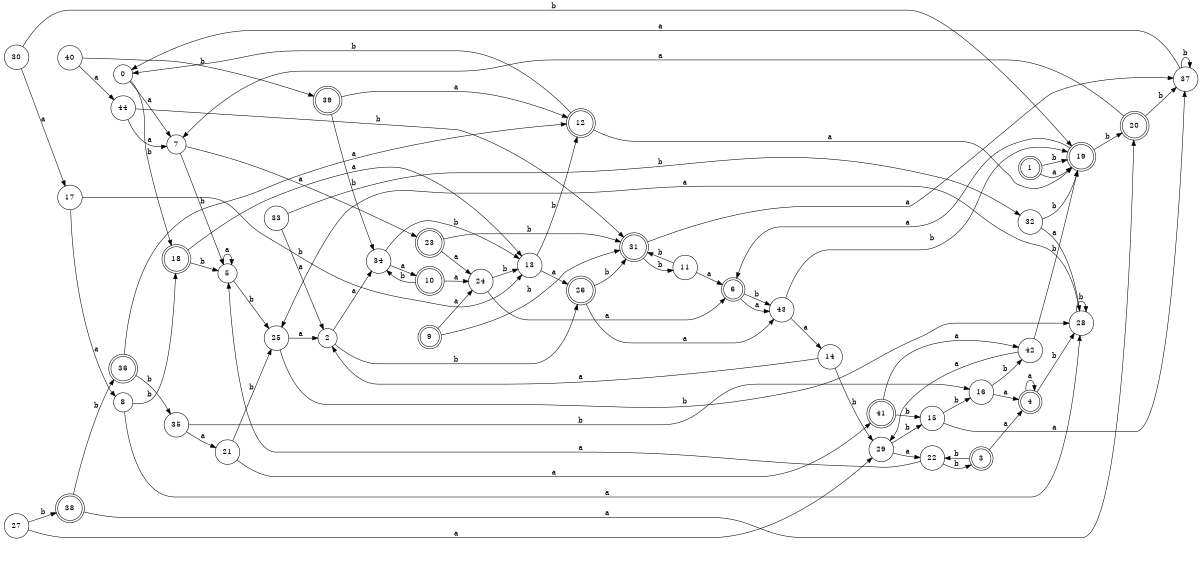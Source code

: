 digraph n36_5 {
__start0 [label="" shape="none"];

rankdir=LR;
size="8,5";

s0 [style="filled", color="black", fillcolor="white" shape="circle", label="0"];
s1 [style="rounded,filled", color="black", fillcolor="white" shape="doublecircle", label="1"];
s2 [style="filled", color="black", fillcolor="white" shape="circle", label="2"];
s3 [style="rounded,filled", color="black", fillcolor="white" shape="doublecircle", label="3"];
s4 [style="rounded,filled", color="black", fillcolor="white" shape="doublecircle", label="4"];
s5 [style="filled", color="black", fillcolor="white" shape="circle", label="5"];
s6 [style="rounded,filled", color="black", fillcolor="white" shape="doublecircle", label="6"];
s7 [style="filled", color="black", fillcolor="white" shape="circle", label="7"];
s8 [style="filled", color="black", fillcolor="white" shape="circle", label="8"];
s9 [style="rounded,filled", color="black", fillcolor="white" shape="doublecircle", label="9"];
s10 [style="rounded,filled", color="black", fillcolor="white" shape="doublecircle", label="10"];
s11 [style="filled", color="black", fillcolor="white" shape="circle", label="11"];
s12 [style="rounded,filled", color="black", fillcolor="white" shape="doublecircle", label="12"];
s13 [style="filled", color="black", fillcolor="white" shape="circle", label="13"];
s14 [style="filled", color="black", fillcolor="white" shape="circle", label="14"];
s15 [style="filled", color="black", fillcolor="white" shape="circle", label="15"];
s16 [style="filled", color="black", fillcolor="white" shape="circle", label="16"];
s17 [style="filled", color="black", fillcolor="white" shape="circle", label="17"];
s18 [style="rounded,filled", color="black", fillcolor="white" shape="doublecircle", label="18"];
s19 [style="rounded,filled", color="black", fillcolor="white" shape="doublecircle", label="19"];
s20 [style="rounded,filled", color="black", fillcolor="white" shape="doublecircle", label="20"];
s21 [style="filled", color="black", fillcolor="white" shape="circle", label="21"];
s22 [style="filled", color="black", fillcolor="white" shape="circle", label="22"];
s23 [style="rounded,filled", color="black", fillcolor="white" shape="doublecircle", label="23"];
s24 [style="filled", color="black", fillcolor="white" shape="circle", label="24"];
s25 [style="filled", color="black", fillcolor="white" shape="circle", label="25"];
s26 [style="rounded,filled", color="black", fillcolor="white" shape="doublecircle", label="26"];
s27 [style="filled", color="black", fillcolor="white" shape="circle", label="27"];
s28 [style="filled", color="black", fillcolor="white" shape="circle", label="28"];
s29 [style="filled", color="black", fillcolor="white" shape="circle", label="29"];
s30 [style="filled", color="black", fillcolor="white" shape="circle", label="30"];
s31 [style="rounded,filled", color="black", fillcolor="white" shape="doublecircle", label="31"];
s32 [style="filled", color="black", fillcolor="white" shape="circle", label="32"];
s33 [style="filled", color="black", fillcolor="white" shape="circle", label="33"];
s34 [style="filled", color="black", fillcolor="white" shape="circle", label="34"];
s35 [style="filled", color="black", fillcolor="white" shape="circle", label="35"];
s36 [style="rounded,filled", color="black", fillcolor="white" shape="doublecircle", label="36"];
s37 [style="filled", color="black", fillcolor="white" shape="circle", label="37"];
s38 [style="rounded,filled", color="black", fillcolor="white" shape="doublecircle", label="38"];
s39 [style="rounded,filled", color="black", fillcolor="white" shape="doublecircle", label="39"];
s40 [style="filled", color="black", fillcolor="white" shape="circle", label="40"];
s41 [style="rounded,filled", color="black", fillcolor="white" shape="doublecircle", label="41"];
s42 [style="filled", color="black", fillcolor="white" shape="circle", label="42"];
s43 [style="filled", color="black", fillcolor="white" shape="circle", label="43"];
s44 [style="filled", color="black", fillcolor="white" shape="circle", label="44"];
s0 -> s7 [label="a"];
s0 -> s18 [label="b"];
s1 -> s19 [label="a"];
s1 -> s19 [label="b"];
s2 -> s34 [label="a"];
s2 -> s26 [label="b"];
s3 -> s4 [label="a"];
s3 -> s22 [label="b"];
s4 -> s4 [label="a"];
s4 -> s28 [label="b"];
s5 -> s5 [label="a"];
s5 -> s25 [label="b"];
s6 -> s43 [label="a"];
s6 -> s43 [label="b"];
s7 -> s23 [label="a"];
s7 -> s5 [label="b"];
s8 -> s28 [label="a"];
s8 -> s18 [label="b"];
s9 -> s24 [label="a"];
s9 -> s31 [label="b"];
s10 -> s24 [label="a"];
s10 -> s34 [label="b"];
s11 -> s6 [label="a"];
s11 -> s31 [label="b"];
s12 -> s19 [label="a"];
s12 -> s0 [label="b"];
s13 -> s26 [label="a"];
s13 -> s12 [label="b"];
s14 -> s2 [label="a"];
s14 -> s29 [label="b"];
s15 -> s37 [label="a"];
s15 -> s16 [label="b"];
s16 -> s4 [label="a"];
s16 -> s42 [label="b"];
s17 -> s8 [label="a"];
s17 -> s13 [label="b"];
s18 -> s13 [label="a"];
s18 -> s5 [label="b"];
s19 -> s6 [label="a"];
s19 -> s20 [label="b"];
s20 -> s7 [label="a"];
s20 -> s37 [label="b"];
s21 -> s41 [label="a"];
s21 -> s25 [label="b"];
s22 -> s5 [label="a"];
s22 -> s3 [label="b"];
s23 -> s24 [label="a"];
s23 -> s31 [label="b"];
s24 -> s6 [label="a"];
s24 -> s13 [label="b"];
s25 -> s2 [label="a"];
s25 -> s28 [label="b"];
s26 -> s43 [label="a"];
s26 -> s31 [label="b"];
s27 -> s29 [label="a"];
s27 -> s38 [label="b"];
s28 -> s25 [label="a"];
s28 -> s28 [label="b"];
s29 -> s22 [label="a"];
s29 -> s15 [label="b"];
s30 -> s17 [label="a"];
s30 -> s19 [label="b"];
s31 -> s37 [label="a"];
s31 -> s11 [label="b"];
s32 -> s28 [label="a"];
s32 -> s19 [label="b"];
s33 -> s2 [label="a"];
s33 -> s32 [label="b"];
s34 -> s10 [label="a"];
s34 -> s13 [label="b"];
s35 -> s21 [label="a"];
s35 -> s16 [label="b"];
s36 -> s12 [label="a"];
s36 -> s35 [label="b"];
s37 -> s0 [label="a"];
s37 -> s37 [label="b"];
s38 -> s20 [label="a"];
s38 -> s36 [label="b"];
s39 -> s12 [label="a"];
s39 -> s34 [label="b"];
s40 -> s44 [label="a"];
s40 -> s39 [label="b"];
s41 -> s42 [label="a"];
s41 -> s15 [label="b"];
s42 -> s29 [label="a"];
s42 -> s19 [label="b"];
s43 -> s14 [label="a"];
s43 -> s19 [label="b"];
s44 -> s7 [label="a"];
s44 -> s31 [label="b"];

}
